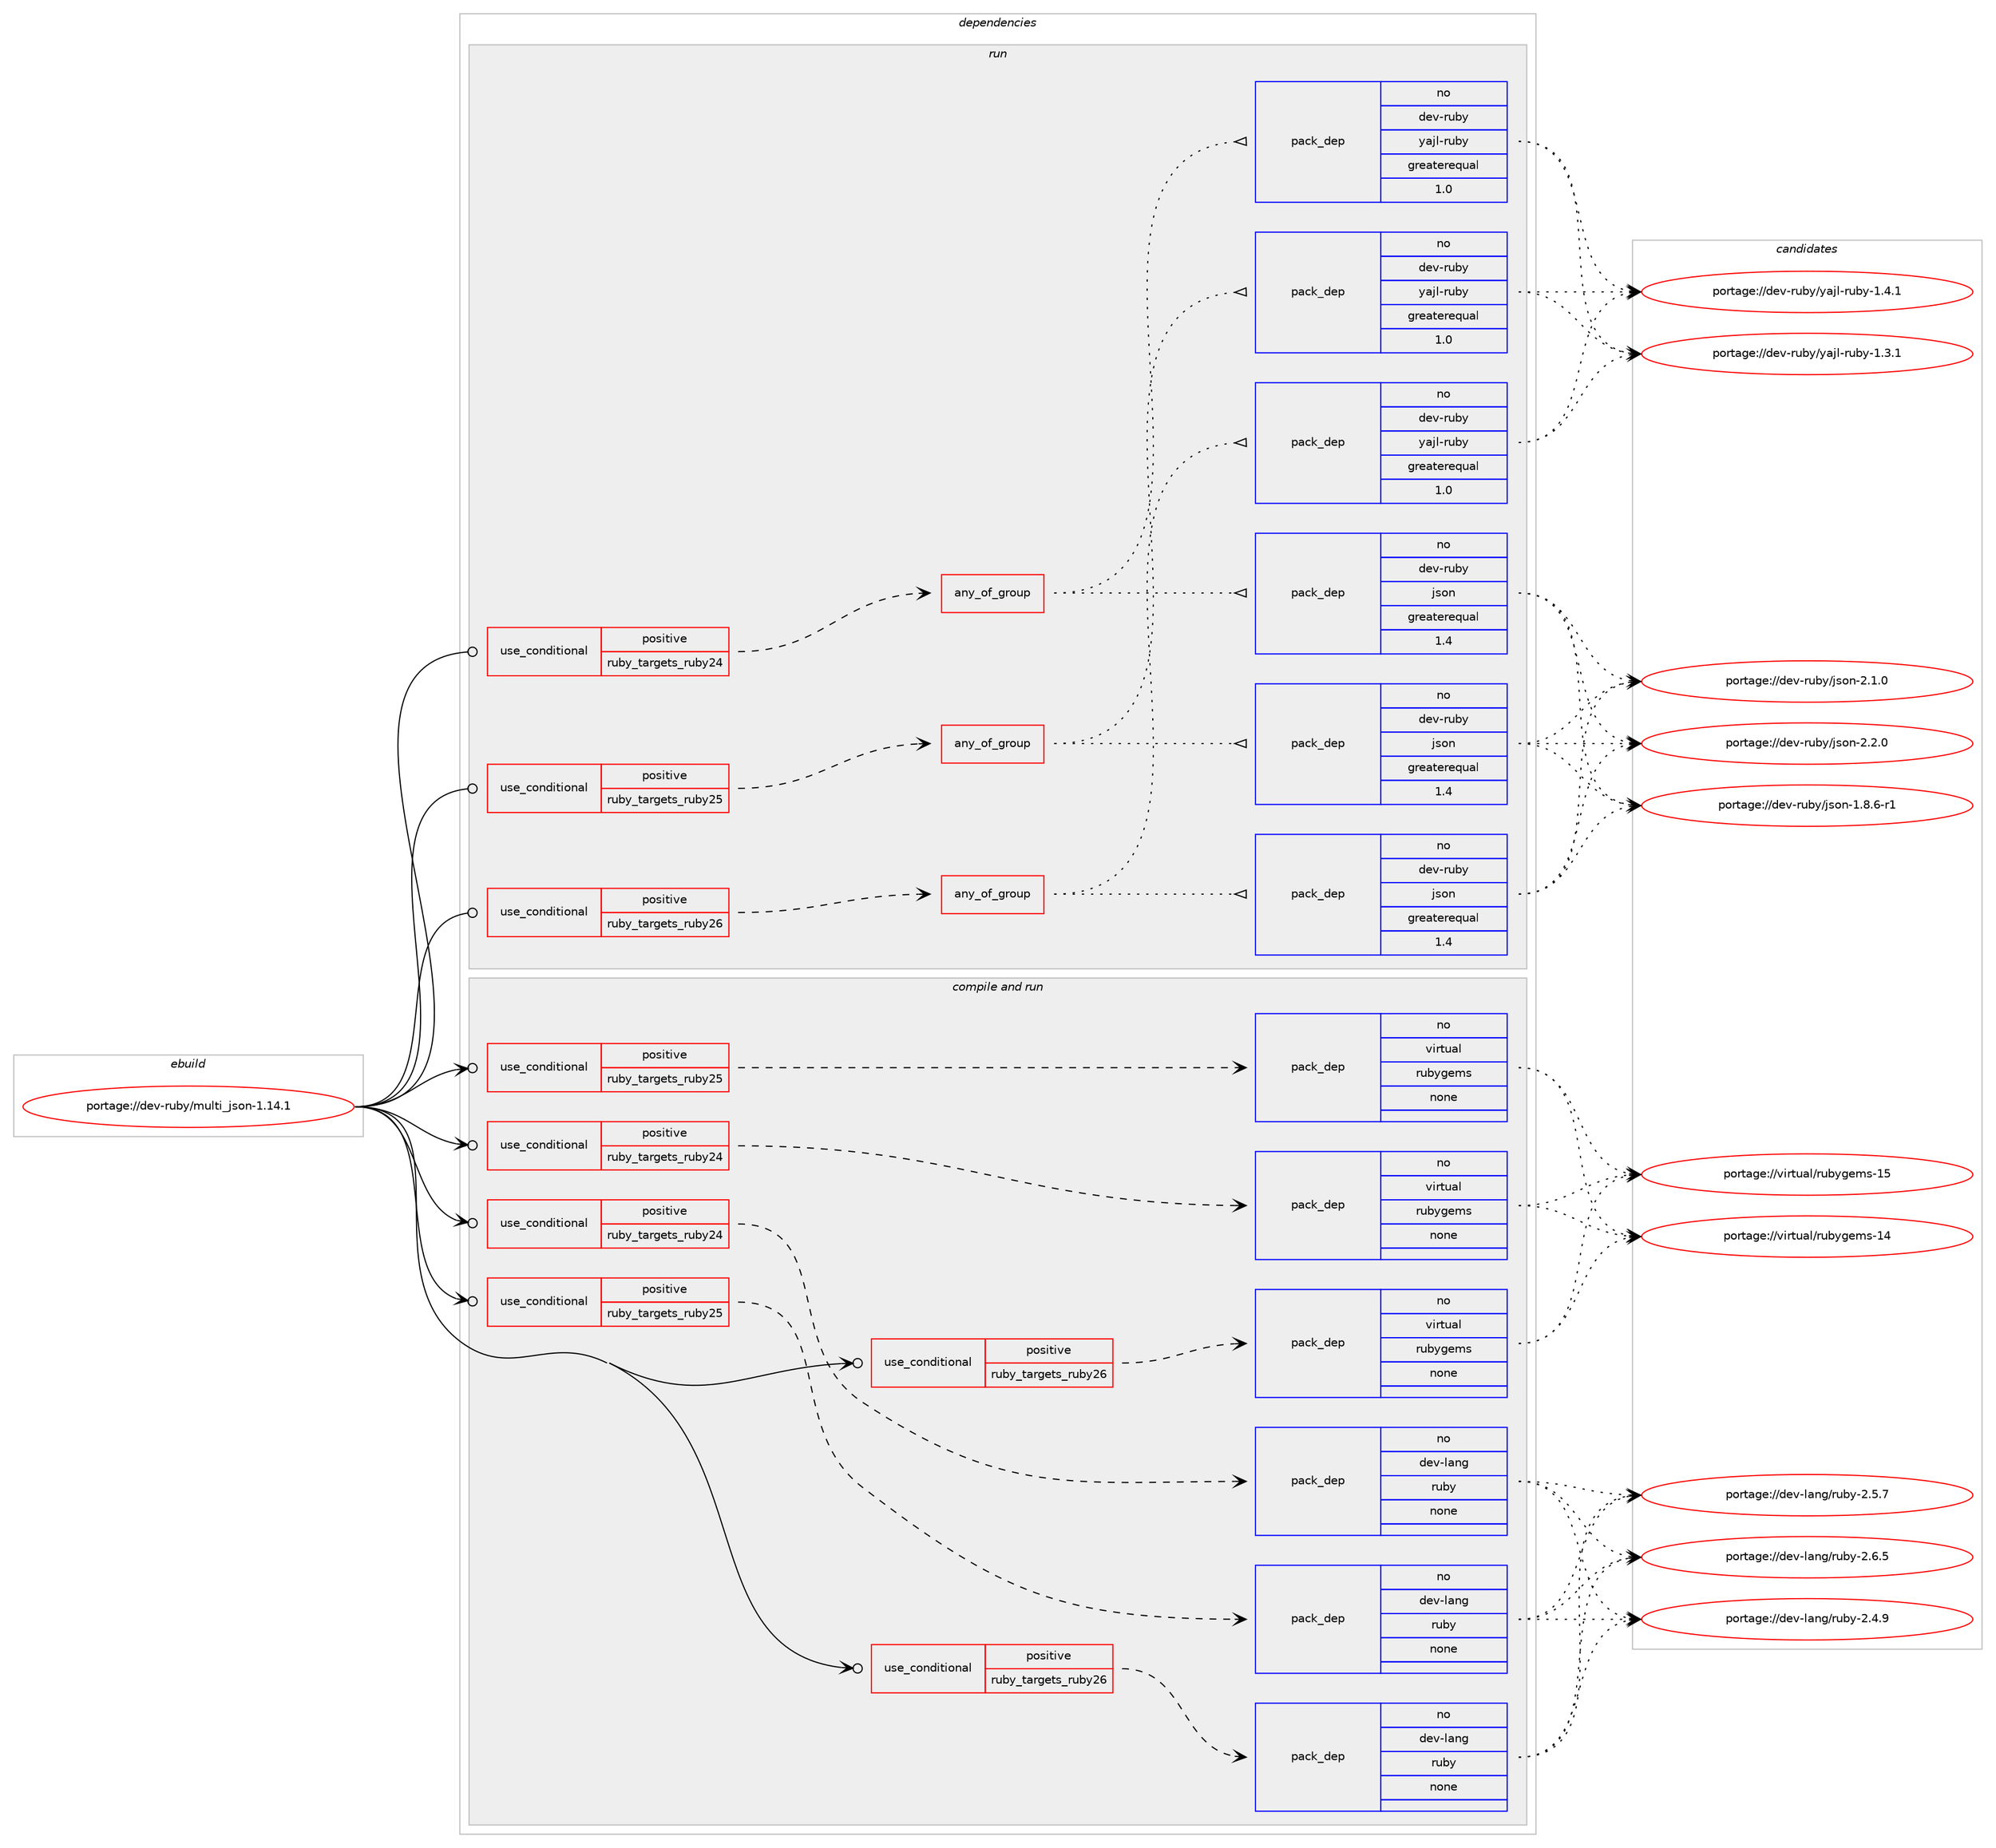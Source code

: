 digraph prolog {

# *************
# Graph options
# *************

newrank=true;
concentrate=true;
compound=true;
graph [rankdir=LR,fontname=Helvetica,fontsize=10,ranksep=1.5];#, ranksep=2.5, nodesep=0.2];
edge  [arrowhead=vee];
node  [fontname=Helvetica,fontsize=10];

# **********
# The ebuild
# **********

subgraph cluster_leftcol {
color=gray;
rank=same;
label=<<i>ebuild</i>>;
id [label="portage://dev-ruby/multi_json-1.14.1", color=red, width=4, href="../dev-ruby/multi_json-1.14.1.svg"];
}

# ****************
# The dependencies
# ****************

subgraph cluster_midcol {
color=gray;
label=<<i>dependencies</i>>;
subgraph cluster_compile {
fillcolor="#eeeeee";
style=filled;
label=<<i>compile</i>>;
}
subgraph cluster_compileandrun {
fillcolor="#eeeeee";
style=filled;
label=<<i>compile and run</i>>;
subgraph cond56858 {
dependency229990 [label=<<TABLE BORDER="0" CELLBORDER="1" CELLSPACING="0" CELLPADDING="4"><TR><TD ROWSPAN="3" CELLPADDING="10">use_conditional</TD></TR><TR><TD>positive</TD></TR><TR><TD>ruby_targets_ruby24</TD></TR></TABLE>>, shape=none, color=red];
subgraph pack169623 {
dependency229991 [label=<<TABLE BORDER="0" CELLBORDER="1" CELLSPACING="0" CELLPADDING="4" WIDTH="220"><TR><TD ROWSPAN="6" CELLPADDING="30">pack_dep</TD></TR><TR><TD WIDTH="110">no</TD></TR><TR><TD>dev-lang</TD></TR><TR><TD>ruby</TD></TR><TR><TD>none</TD></TR><TR><TD></TD></TR></TABLE>>, shape=none, color=blue];
}
dependency229990:e -> dependency229991:w [weight=20,style="dashed",arrowhead="vee"];
}
id:e -> dependency229990:w [weight=20,style="solid",arrowhead="odotvee"];
subgraph cond56859 {
dependency229992 [label=<<TABLE BORDER="0" CELLBORDER="1" CELLSPACING="0" CELLPADDING="4"><TR><TD ROWSPAN="3" CELLPADDING="10">use_conditional</TD></TR><TR><TD>positive</TD></TR><TR><TD>ruby_targets_ruby24</TD></TR></TABLE>>, shape=none, color=red];
subgraph pack169624 {
dependency229993 [label=<<TABLE BORDER="0" CELLBORDER="1" CELLSPACING="0" CELLPADDING="4" WIDTH="220"><TR><TD ROWSPAN="6" CELLPADDING="30">pack_dep</TD></TR><TR><TD WIDTH="110">no</TD></TR><TR><TD>virtual</TD></TR><TR><TD>rubygems</TD></TR><TR><TD>none</TD></TR><TR><TD></TD></TR></TABLE>>, shape=none, color=blue];
}
dependency229992:e -> dependency229993:w [weight=20,style="dashed",arrowhead="vee"];
}
id:e -> dependency229992:w [weight=20,style="solid",arrowhead="odotvee"];
subgraph cond56860 {
dependency229994 [label=<<TABLE BORDER="0" CELLBORDER="1" CELLSPACING="0" CELLPADDING="4"><TR><TD ROWSPAN="3" CELLPADDING="10">use_conditional</TD></TR><TR><TD>positive</TD></TR><TR><TD>ruby_targets_ruby25</TD></TR></TABLE>>, shape=none, color=red];
subgraph pack169625 {
dependency229995 [label=<<TABLE BORDER="0" CELLBORDER="1" CELLSPACING="0" CELLPADDING="4" WIDTH="220"><TR><TD ROWSPAN="6" CELLPADDING="30">pack_dep</TD></TR><TR><TD WIDTH="110">no</TD></TR><TR><TD>dev-lang</TD></TR><TR><TD>ruby</TD></TR><TR><TD>none</TD></TR><TR><TD></TD></TR></TABLE>>, shape=none, color=blue];
}
dependency229994:e -> dependency229995:w [weight=20,style="dashed",arrowhead="vee"];
}
id:e -> dependency229994:w [weight=20,style="solid",arrowhead="odotvee"];
subgraph cond56861 {
dependency229996 [label=<<TABLE BORDER="0" CELLBORDER="1" CELLSPACING="0" CELLPADDING="4"><TR><TD ROWSPAN="3" CELLPADDING="10">use_conditional</TD></TR><TR><TD>positive</TD></TR><TR><TD>ruby_targets_ruby25</TD></TR></TABLE>>, shape=none, color=red];
subgraph pack169626 {
dependency229997 [label=<<TABLE BORDER="0" CELLBORDER="1" CELLSPACING="0" CELLPADDING="4" WIDTH="220"><TR><TD ROWSPAN="6" CELLPADDING="30">pack_dep</TD></TR><TR><TD WIDTH="110">no</TD></TR><TR><TD>virtual</TD></TR><TR><TD>rubygems</TD></TR><TR><TD>none</TD></TR><TR><TD></TD></TR></TABLE>>, shape=none, color=blue];
}
dependency229996:e -> dependency229997:w [weight=20,style="dashed",arrowhead="vee"];
}
id:e -> dependency229996:w [weight=20,style="solid",arrowhead="odotvee"];
subgraph cond56862 {
dependency229998 [label=<<TABLE BORDER="0" CELLBORDER="1" CELLSPACING="0" CELLPADDING="4"><TR><TD ROWSPAN="3" CELLPADDING="10">use_conditional</TD></TR><TR><TD>positive</TD></TR><TR><TD>ruby_targets_ruby26</TD></TR></TABLE>>, shape=none, color=red];
subgraph pack169627 {
dependency229999 [label=<<TABLE BORDER="0" CELLBORDER="1" CELLSPACING="0" CELLPADDING="4" WIDTH="220"><TR><TD ROWSPAN="6" CELLPADDING="30">pack_dep</TD></TR><TR><TD WIDTH="110">no</TD></TR><TR><TD>dev-lang</TD></TR><TR><TD>ruby</TD></TR><TR><TD>none</TD></TR><TR><TD></TD></TR></TABLE>>, shape=none, color=blue];
}
dependency229998:e -> dependency229999:w [weight=20,style="dashed",arrowhead="vee"];
}
id:e -> dependency229998:w [weight=20,style="solid",arrowhead="odotvee"];
subgraph cond56863 {
dependency230000 [label=<<TABLE BORDER="0" CELLBORDER="1" CELLSPACING="0" CELLPADDING="4"><TR><TD ROWSPAN="3" CELLPADDING="10">use_conditional</TD></TR><TR><TD>positive</TD></TR><TR><TD>ruby_targets_ruby26</TD></TR></TABLE>>, shape=none, color=red];
subgraph pack169628 {
dependency230001 [label=<<TABLE BORDER="0" CELLBORDER="1" CELLSPACING="0" CELLPADDING="4" WIDTH="220"><TR><TD ROWSPAN="6" CELLPADDING="30">pack_dep</TD></TR><TR><TD WIDTH="110">no</TD></TR><TR><TD>virtual</TD></TR><TR><TD>rubygems</TD></TR><TR><TD>none</TD></TR><TR><TD></TD></TR></TABLE>>, shape=none, color=blue];
}
dependency230000:e -> dependency230001:w [weight=20,style="dashed",arrowhead="vee"];
}
id:e -> dependency230000:w [weight=20,style="solid",arrowhead="odotvee"];
}
subgraph cluster_run {
fillcolor="#eeeeee";
style=filled;
label=<<i>run</i>>;
subgraph cond56864 {
dependency230002 [label=<<TABLE BORDER="0" CELLBORDER="1" CELLSPACING="0" CELLPADDING="4"><TR><TD ROWSPAN="3" CELLPADDING="10">use_conditional</TD></TR><TR><TD>positive</TD></TR><TR><TD>ruby_targets_ruby24</TD></TR></TABLE>>, shape=none, color=red];
subgraph any3436 {
dependency230003 [label=<<TABLE BORDER="0" CELLBORDER="1" CELLSPACING="0" CELLPADDING="4"><TR><TD CELLPADDING="10">any_of_group</TD></TR></TABLE>>, shape=none, color=red];subgraph pack169629 {
dependency230004 [label=<<TABLE BORDER="0" CELLBORDER="1" CELLSPACING="0" CELLPADDING="4" WIDTH="220"><TR><TD ROWSPAN="6" CELLPADDING="30">pack_dep</TD></TR><TR><TD WIDTH="110">no</TD></TR><TR><TD>dev-ruby</TD></TR><TR><TD>json</TD></TR><TR><TD>greaterequal</TD></TR><TR><TD>1.4</TD></TR></TABLE>>, shape=none, color=blue];
}
dependency230003:e -> dependency230004:w [weight=20,style="dotted",arrowhead="oinv"];
subgraph pack169630 {
dependency230005 [label=<<TABLE BORDER="0" CELLBORDER="1" CELLSPACING="0" CELLPADDING="4" WIDTH="220"><TR><TD ROWSPAN="6" CELLPADDING="30">pack_dep</TD></TR><TR><TD WIDTH="110">no</TD></TR><TR><TD>dev-ruby</TD></TR><TR><TD>yajl-ruby</TD></TR><TR><TD>greaterequal</TD></TR><TR><TD>1.0</TD></TR></TABLE>>, shape=none, color=blue];
}
dependency230003:e -> dependency230005:w [weight=20,style="dotted",arrowhead="oinv"];
}
dependency230002:e -> dependency230003:w [weight=20,style="dashed",arrowhead="vee"];
}
id:e -> dependency230002:w [weight=20,style="solid",arrowhead="odot"];
subgraph cond56865 {
dependency230006 [label=<<TABLE BORDER="0" CELLBORDER="1" CELLSPACING="0" CELLPADDING="4"><TR><TD ROWSPAN="3" CELLPADDING="10">use_conditional</TD></TR><TR><TD>positive</TD></TR><TR><TD>ruby_targets_ruby25</TD></TR></TABLE>>, shape=none, color=red];
subgraph any3437 {
dependency230007 [label=<<TABLE BORDER="0" CELLBORDER="1" CELLSPACING="0" CELLPADDING="4"><TR><TD CELLPADDING="10">any_of_group</TD></TR></TABLE>>, shape=none, color=red];subgraph pack169631 {
dependency230008 [label=<<TABLE BORDER="0" CELLBORDER="1" CELLSPACING="0" CELLPADDING="4" WIDTH="220"><TR><TD ROWSPAN="6" CELLPADDING="30">pack_dep</TD></TR><TR><TD WIDTH="110">no</TD></TR><TR><TD>dev-ruby</TD></TR><TR><TD>json</TD></TR><TR><TD>greaterequal</TD></TR><TR><TD>1.4</TD></TR></TABLE>>, shape=none, color=blue];
}
dependency230007:e -> dependency230008:w [weight=20,style="dotted",arrowhead="oinv"];
subgraph pack169632 {
dependency230009 [label=<<TABLE BORDER="0" CELLBORDER="1" CELLSPACING="0" CELLPADDING="4" WIDTH="220"><TR><TD ROWSPAN="6" CELLPADDING="30">pack_dep</TD></TR><TR><TD WIDTH="110">no</TD></TR><TR><TD>dev-ruby</TD></TR><TR><TD>yajl-ruby</TD></TR><TR><TD>greaterequal</TD></TR><TR><TD>1.0</TD></TR></TABLE>>, shape=none, color=blue];
}
dependency230007:e -> dependency230009:w [weight=20,style="dotted",arrowhead="oinv"];
}
dependency230006:e -> dependency230007:w [weight=20,style="dashed",arrowhead="vee"];
}
id:e -> dependency230006:w [weight=20,style="solid",arrowhead="odot"];
subgraph cond56866 {
dependency230010 [label=<<TABLE BORDER="0" CELLBORDER="1" CELLSPACING="0" CELLPADDING="4"><TR><TD ROWSPAN="3" CELLPADDING="10">use_conditional</TD></TR><TR><TD>positive</TD></TR><TR><TD>ruby_targets_ruby26</TD></TR></TABLE>>, shape=none, color=red];
subgraph any3438 {
dependency230011 [label=<<TABLE BORDER="0" CELLBORDER="1" CELLSPACING="0" CELLPADDING="4"><TR><TD CELLPADDING="10">any_of_group</TD></TR></TABLE>>, shape=none, color=red];subgraph pack169633 {
dependency230012 [label=<<TABLE BORDER="0" CELLBORDER="1" CELLSPACING="0" CELLPADDING="4" WIDTH="220"><TR><TD ROWSPAN="6" CELLPADDING="30">pack_dep</TD></TR><TR><TD WIDTH="110">no</TD></TR><TR><TD>dev-ruby</TD></TR><TR><TD>json</TD></TR><TR><TD>greaterequal</TD></TR><TR><TD>1.4</TD></TR></TABLE>>, shape=none, color=blue];
}
dependency230011:e -> dependency230012:w [weight=20,style="dotted",arrowhead="oinv"];
subgraph pack169634 {
dependency230013 [label=<<TABLE BORDER="0" CELLBORDER="1" CELLSPACING="0" CELLPADDING="4" WIDTH="220"><TR><TD ROWSPAN="6" CELLPADDING="30">pack_dep</TD></TR><TR><TD WIDTH="110">no</TD></TR><TR><TD>dev-ruby</TD></TR><TR><TD>yajl-ruby</TD></TR><TR><TD>greaterequal</TD></TR><TR><TD>1.0</TD></TR></TABLE>>, shape=none, color=blue];
}
dependency230011:e -> dependency230013:w [weight=20,style="dotted",arrowhead="oinv"];
}
dependency230010:e -> dependency230011:w [weight=20,style="dashed",arrowhead="vee"];
}
id:e -> dependency230010:w [weight=20,style="solid",arrowhead="odot"];
}
}

# **************
# The candidates
# **************

subgraph cluster_choices {
rank=same;
color=gray;
label=<<i>candidates</i>>;

subgraph choice169623 {
color=black;
nodesep=1;
choiceportage10010111845108971101034711411798121455046524657 [label="portage://dev-lang/ruby-2.4.9", color=red, width=4,href="../dev-lang/ruby-2.4.9.svg"];
choiceportage10010111845108971101034711411798121455046534655 [label="portage://dev-lang/ruby-2.5.7", color=red, width=4,href="../dev-lang/ruby-2.5.7.svg"];
choiceportage10010111845108971101034711411798121455046544653 [label="portage://dev-lang/ruby-2.6.5", color=red, width=4,href="../dev-lang/ruby-2.6.5.svg"];
dependency229991:e -> choiceportage10010111845108971101034711411798121455046524657:w [style=dotted,weight="100"];
dependency229991:e -> choiceportage10010111845108971101034711411798121455046534655:w [style=dotted,weight="100"];
dependency229991:e -> choiceportage10010111845108971101034711411798121455046544653:w [style=dotted,weight="100"];
}
subgraph choice169624 {
color=black;
nodesep=1;
choiceportage118105114116117971084711411798121103101109115454952 [label="portage://virtual/rubygems-14", color=red, width=4,href="../virtual/rubygems-14.svg"];
choiceportage118105114116117971084711411798121103101109115454953 [label="portage://virtual/rubygems-15", color=red, width=4,href="../virtual/rubygems-15.svg"];
dependency229993:e -> choiceportage118105114116117971084711411798121103101109115454952:w [style=dotted,weight="100"];
dependency229993:e -> choiceportage118105114116117971084711411798121103101109115454953:w [style=dotted,weight="100"];
}
subgraph choice169625 {
color=black;
nodesep=1;
choiceportage10010111845108971101034711411798121455046524657 [label="portage://dev-lang/ruby-2.4.9", color=red, width=4,href="../dev-lang/ruby-2.4.9.svg"];
choiceportage10010111845108971101034711411798121455046534655 [label="portage://dev-lang/ruby-2.5.7", color=red, width=4,href="../dev-lang/ruby-2.5.7.svg"];
choiceportage10010111845108971101034711411798121455046544653 [label="portage://dev-lang/ruby-2.6.5", color=red, width=4,href="../dev-lang/ruby-2.6.5.svg"];
dependency229995:e -> choiceportage10010111845108971101034711411798121455046524657:w [style=dotted,weight="100"];
dependency229995:e -> choiceportage10010111845108971101034711411798121455046534655:w [style=dotted,weight="100"];
dependency229995:e -> choiceportage10010111845108971101034711411798121455046544653:w [style=dotted,weight="100"];
}
subgraph choice169626 {
color=black;
nodesep=1;
choiceportage118105114116117971084711411798121103101109115454952 [label="portage://virtual/rubygems-14", color=red, width=4,href="../virtual/rubygems-14.svg"];
choiceportage118105114116117971084711411798121103101109115454953 [label="portage://virtual/rubygems-15", color=red, width=4,href="../virtual/rubygems-15.svg"];
dependency229997:e -> choiceportage118105114116117971084711411798121103101109115454952:w [style=dotted,weight="100"];
dependency229997:e -> choiceportage118105114116117971084711411798121103101109115454953:w [style=dotted,weight="100"];
}
subgraph choice169627 {
color=black;
nodesep=1;
choiceportage10010111845108971101034711411798121455046524657 [label="portage://dev-lang/ruby-2.4.9", color=red, width=4,href="../dev-lang/ruby-2.4.9.svg"];
choiceportage10010111845108971101034711411798121455046534655 [label="portage://dev-lang/ruby-2.5.7", color=red, width=4,href="../dev-lang/ruby-2.5.7.svg"];
choiceportage10010111845108971101034711411798121455046544653 [label="portage://dev-lang/ruby-2.6.5", color=red, width=4,href="../dev-lang/ruby-2.6.5.svg"];
dependency229999:e -> choiceportage10010111845108971101034711411798121455046524657:w [style=dotted,weight="100"];
dependency229999:e -> choiceportage10010111845108971101034711411798121455046534655:w [style=dotted,weight="100"];
dependency229999:e -> choiceportage10010111845108971101034711411798121455046544653:w [style=dotted,weight="100"];
}
subgraph choice169628 {
color=black;
nodesep=1;
choiceportage118105114116117971084711411798121103101109115454952 [label="portage://virtual/rubygems-14", color=red, width=4,href="../virtual/rubygems-14.svg"];
choiceportage118105114116117971084711411798121103101109115454953 [label="portage://virtual/rubygems-15", color=red, width=4,href="../virtual/rubygems-15.svg"];
dependency230001:e -> choiceportage118105114116117971084711411798121103101109115454952:w [style=dotted,weight="100"];
dependency230001:e -> choiceportage118105114116117971084711411798121103101109115454953:w [style=dotted,weight="100"];
}
subgraph choice169629 {
color=black;
nodesep=1;
choiceportage1001011184511411798121471061151111104549465646544511449 [label="portage://dev-ruby/json-1.8.6-r1", color=red, width=4,href="../dev-ruby/json-1.8.6-r1.svg"];
choiceportage100101118451141179812147106115111110455046494648 [label="portage://dev-ruby/json-2.1.0", color=red, width=4,href="../dev-ruby/json-2.1.0.svg"];
choiceportage100101118451141179812147106115111110455046504648 [label="portage://dev-ruby/json-2.2.0", color=red, width=4,href="../dev-ruby/json-2.2.0.svg"];
dependency230004:e -> choiceportage1001011184511411798121471061151111104549465646544511449:w [style=dotted,weight="100"];
dependency230004:e -> choiceportage100101118451141179812147106115111110455046494648:w [style=dotted,weight="100"];
dependency230004:e -> choiceportage100101118451141179812147106115111110455046504648:w [style=dotted,weight="100"];
}
subgraph choice169630 {
color=black;
nodesep=1;
choiceportage100101118451141179812147121971061084511411798121454946514649 [label="portage://dev-ruby/yajl-ruby-1.3.1", color=red, width=4,href="../dev-ruby/yajl-ruby-1.3.1.svg"];
choiceportage100101118451141179812147121971061084511411798121454946524649 [label="portage://dev-ruby/yajl-ruby-1.4.1", color=red, width=4,href="../dev-ruby/yajl-ruby-1.4.1.svg"];
dependency230005:e -> choiceportage100101118451141179812147121971061084511411798121454946514649:w [style=dotted,weight="100"];
dependency230005:e -> choiceportage100101118451141179812147121971061084511411798121454946524649:w [style=dotted,weight="100"];
}
subgraph choice169631 {
color=black;
nodesep=1;
choiceportage1001011184511411798121471061151111104549465646544511449 [label="portage://dev-ruby/json-1.8.6-r1", color=red, width=4,href="../dev-ruby/json-1.8.6-r1.svg"];
choiceportage100101118451141179812147106115111110455046494648 [label="portage://dev-ruby/json-2.1.0", color=red, width=4,href="../dev-ruby/json-2.1.0.svg"];
choiceportage100101118451141179812147106115111110455046504648 [label="portage://dev-ruby/json-2.2.0", color=red, width=4,href="../dev-ruby/json-2.2.0.svg"];
dependency230008:e -> choiceportage1001011184511411798121471061151111104549465646544511449:w [style=dotted,weight="100"];
dependency230008:e -> choiceportage100101118451141179812147106115111110455046494648:w [style=dotted,weight="100"];
dependency230008:e -> choiceportage100101118451141179812147106115111110455046504648:w [style=dotted,weight="100"];
}
subgraph choice169632 {
color=black;
nodesep=1;
choiceportage100101118451141179812147121971061084511411798121454946514649 [label="portage://dev-ruby/yajl-ruby-1.3.1", color=red, width=4,href="../dev-ruby/yajl-ruby-1.3.1.svg"];
choiceportage100101118451141179812147121971061084511411798121454946524649 [label="portage://dev-ruby/yajl-ruby-1.4.1", color=red, width=4,href="../dev-ruby/yajl-ruby-1.4.1.svg"];
dependency230009:e -> choiceportage100101118451141179812147121971061084511411798121454946514649:w [style=dotted,weight="100"];
dependency230009:e -> choiceportage100101118451141179812147121971061084511411798121454946524649:w [style=dotted,weight="100"];
}
subgraph choice169633 {
color=black;
nodesep=1;
choiceportage1001011184511411798121471061151111104549465646544511449 [label="portage://dev-ruby/json-1.8.6-r1", color=red, width=4,href="../dev-ruby/json-1.8.6-r1.svg"];
choiceportage100101118451141179812147106115111110455046494648 [label="portage://dev-ruby/json-2.1.0", color=red, width=4,href="../dev-ruby/json-2.1.0.svg"];
choiceportage100101118451141179812147106115111110455046504648 [label="portage://dev-ruby/json-2.2.0", color=red, width=4,href="../dev-ruby/json-2.2.0.svg"];
dependency230012:e -> choiceportage1001011184511411798121471061151111104549465646544511449:w [style=dotted,weight="100"];
dependency230012:e -> choiceportage100101118451141179812147106115111110455046494648:w [style=dotted,weight="100"];
dependency230012:e -> choiceportage100101118451141179812147106115111110455046504648:w [style=dotted,weight="100"];
}
subgraph choice169634 {
color=black;
nodesep=1;
choiceportage100101118451141179812147121971061084511411798121454946514649 [label="portage://dev-ruby/yajl-ruby-1.3.1", color=red, width=4,href="../dev-ruby/yajl-ruby-1.3.1.svg"];
choiceportage100101118451141179812147121971061084511411798121454946524649 [label="portage://dev-ruby/yajl-ruby-1.4.1", color=red, width=4,href="../dev-ruby/yajl-ruby-1.4.1.svg"];
dependency230013:e -> choiceportage100101118451141179812147121971061084511411798121454946514649:w [style=dotted,weight="100"];
dependency230013:e -> choiceportage100101118451141179812147121971061084511411798121454946524649:w [style=dotted,weight="100"];
}
}

}
